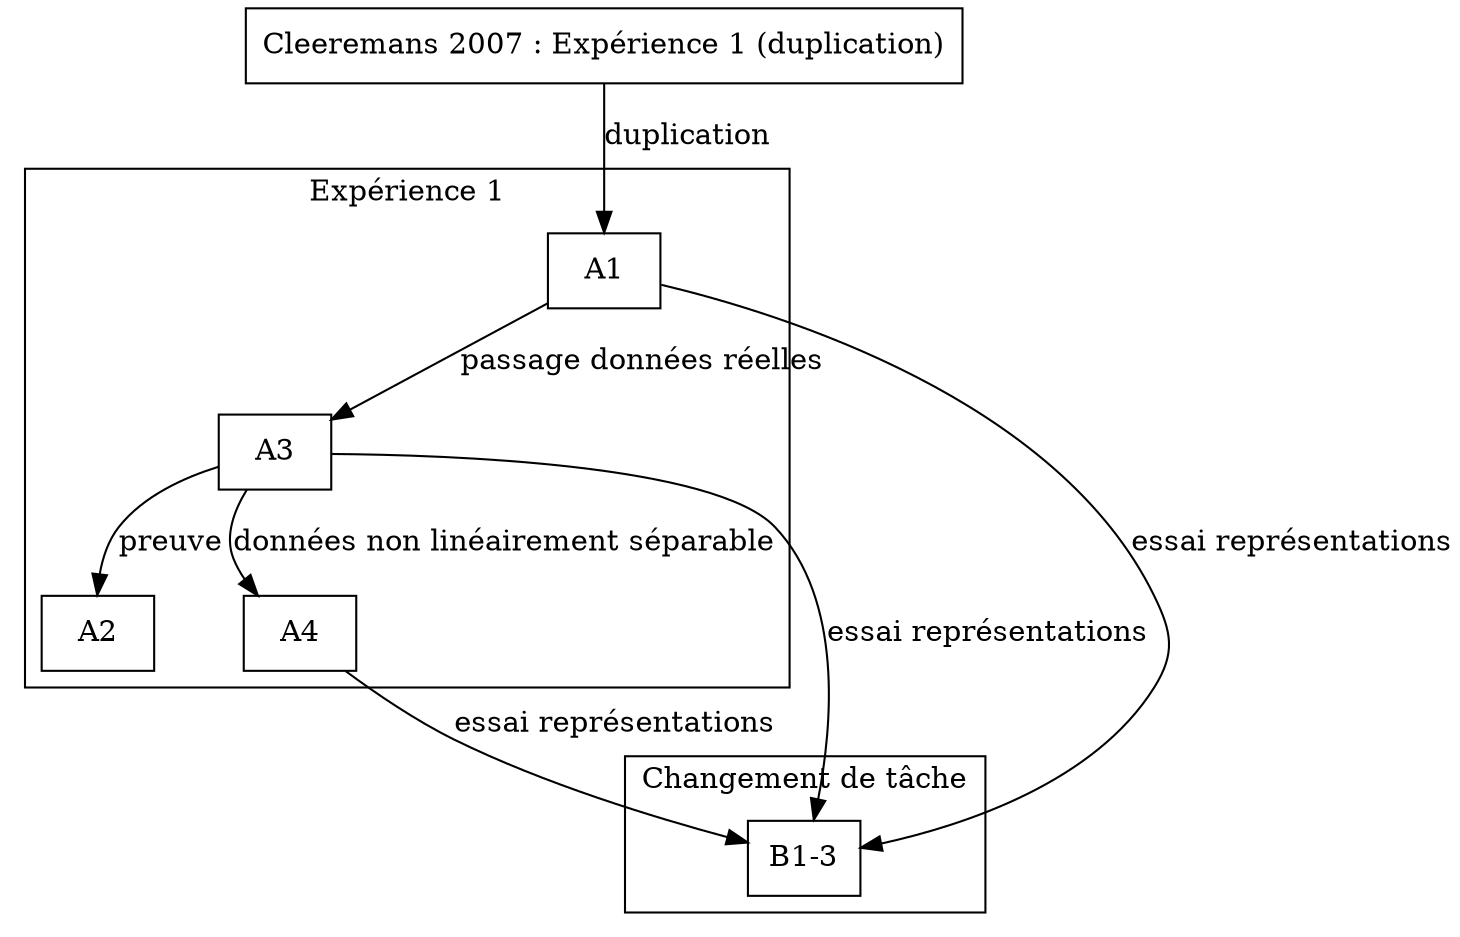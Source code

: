  digraph G {
  node[shape=rect];
  rankdir = TB;
  

  R2 -> A1 [label="duplication"];
  A3 -> A2 [label="preuve"]
  A1 -> A3 [label="passage données réelles"]
  A3 -> A4 [label="données non linéairement séparable"]


  A1 -> B [label="essai représentations"]
  A3 -> B [label="essai représentations"]
  A4 -> B [label="essai représentations"]

  subgraph clusterA{
    label="Expérience 1"
    A1; A2; A3; A4;
  }

  subgraph clusterB{
    label="Changement de tâche"
    B [label="B1-3"]
  }


  R2 [label="Cleeremans 2007 : Expérience 1 (duplication)"];

}
